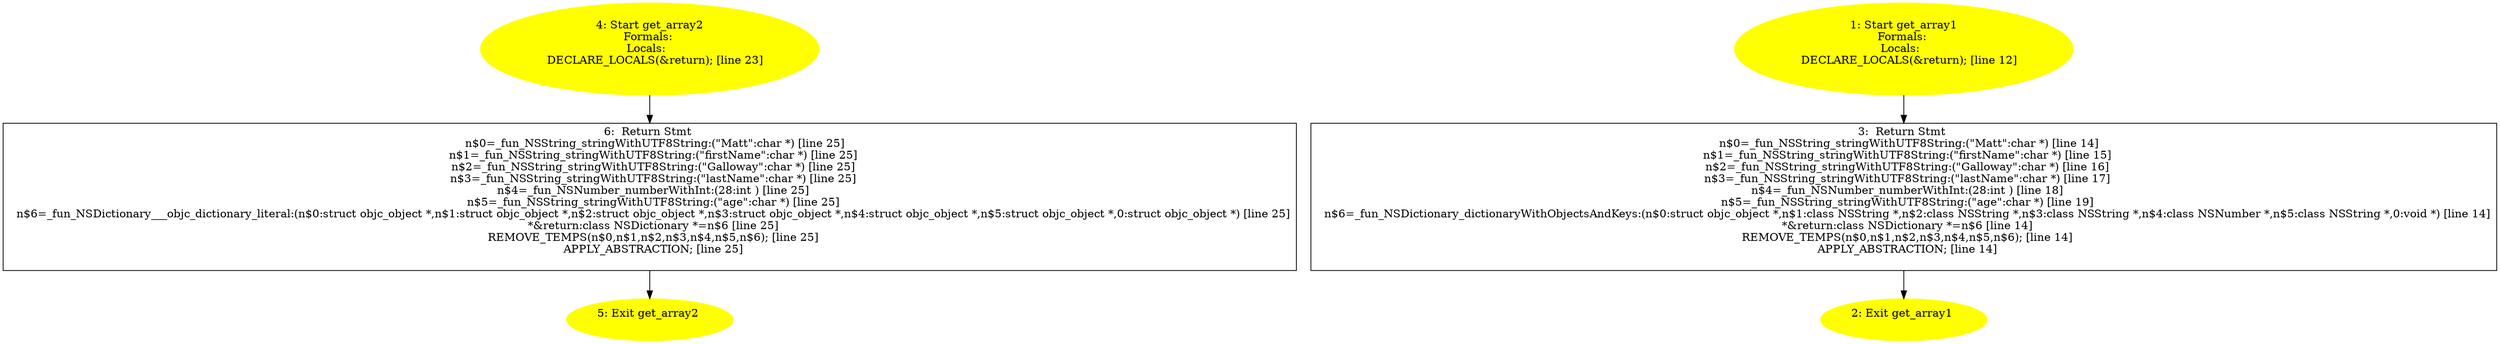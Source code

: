 digraph iCFG {
6 [label="6:  Return Stmt \n   n$0=_fun_NSString_stringWithUTF8String:(\"Matt\":char *) [line 25]\n  n$1=_fun_NSString_stringWithUTF8String:(\"firstName\":char *) [line 25]\n  n$2=_fun_NSString_stringWithUTF8String:(\"Galloway\":char *) [line 25]\n  n$3=_fun_NSString_stringWithUTF8String:(\"lastName\":char *) [line 25]\n  n$4=_fun_NSNumber_numberWithInt:(28:int ) [line 25]\n  n$5=_fun_NSString_stringWithUTF8String:(\"age\":char *) [line 25]\n  n$6=_fun_NSDictionary___objc_dictionary_literal:(n$0:struct objc_object *,n$1:struct objc_object *,n$2:struct objc_object *,n$3:struct objc_object *,n$4:struct objc_object *,n$5:struct objc_object *,0:struct objc_object *) [line 25]\n  *&return:class NSDictionary *=n$6 [line 25]\n  REMOVE_TEMPS(n$0,n$1,n$2,n$3,n$4,n$5,n$6); [line 25]\n  APPLY_ABSTRACTION; [line 25]\n " shape="box"]
	

	 6 -> 5 ;
5 [label="5: Exit get_array2 \n  " color=yellow style=filled]
	

4 [label="4: Start get_array2\nFormals: \nLocals:  \n   DECLARE_LOCALS(&return); [line 23]\n " color=yellow style=filled]
	

	 4 -> 6 ;
3 [label="3:  Return Stmt \n   n$0=_fun_NSString_stringWithUTF8String:(\"Matt\":char *) [line 14]\n  n$1=_fun_NSString_stringWithUTF8String:(\"firstName\":char *) [line 15]\n  n$2=_fun_NSString_stringWithUTF8String:(\"Galloway\":char *) [line 16]\n  n$3=_fun_NSString_stringWithUTF8String:(\"lastName\":char *) [line 17]\n  n$4=_fun_NSNumber_numberWithInt:(28:int ) [line 18]\n  n$5=_fun_NSString_stringWithUTF8String:(\"age\":char *) [line 19]\n  n$6=_fun_NSDictionary_dictionaryWithObjectsAndKeys:(n$0:struct objc_object *,n$1:class NSString *,n$2:class NSString *,n$3:class NSString *,n$4:class NSNumber *,n$5:class NSString *,0:void *) [line 14]\n  *&return:class NSDictionary *=n$6 [line 14]\n  REMOVE_TEMPS(n$0,n$1,n$2,n$3,n$4,n$5,n$6); [line 14]\n  APPLY_ABSTRACTION; [line 14]\n " shape="box"]
	

	 3 -> 2 ;
2 [label="2: Exit get_array1 \n  " color=yellow style=filled]
	

1 [label="1: Start get_array1\nFormals: \nLocals:  \n   DECLARE_LOCALS(&return); [line 12]\n " color=yellow style=filled]
	

	 1 -> 3 ;
}
